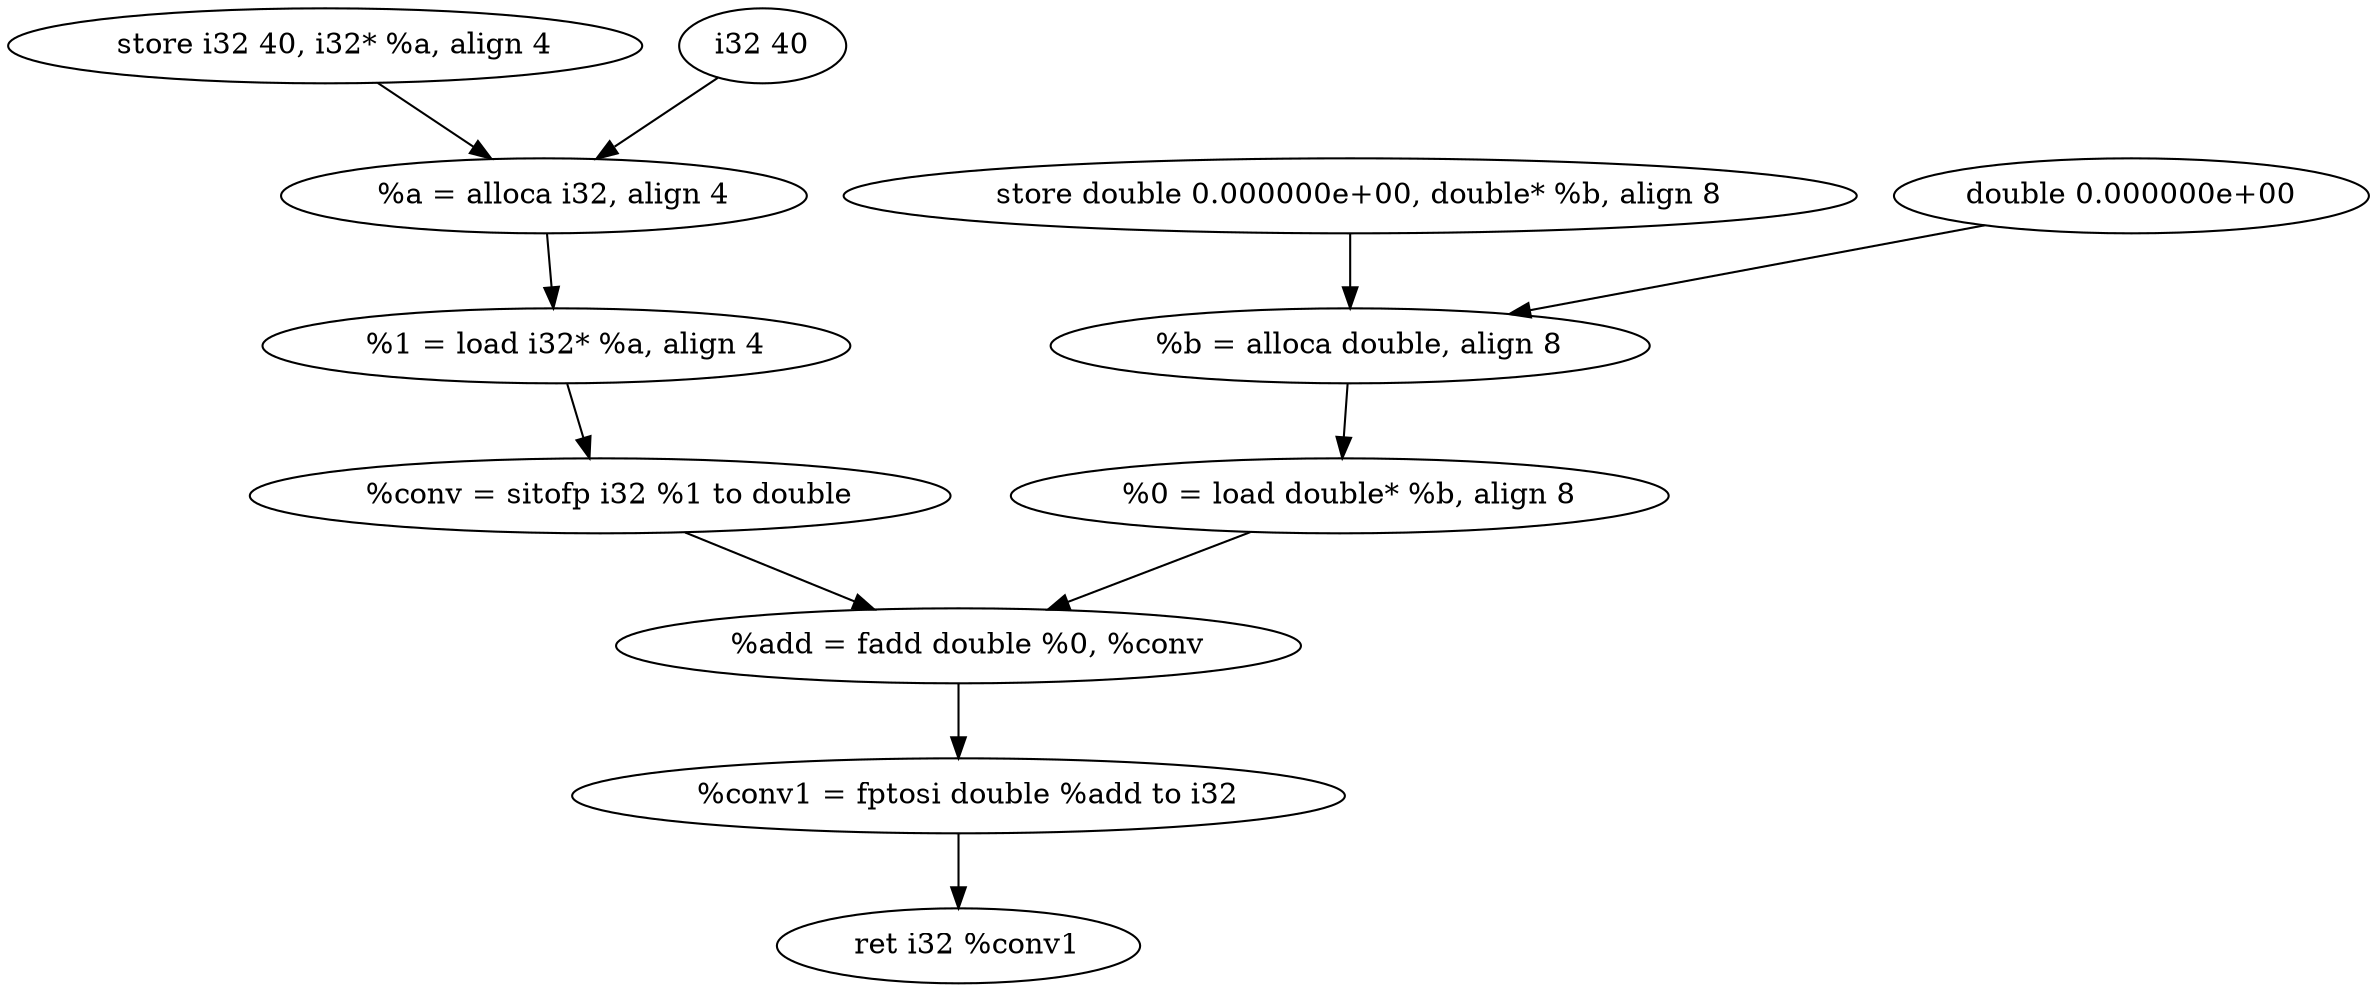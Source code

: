 digraph _Z3foov{

"  %b = alloca double, align 8";
"  %a = alloca i32, align 4";
"  store double 0.000000e+00, double* %b, align 8" -> "  %b = alloca double, align 8";
"double 0.000000e+00" -> "  %b = alloca double, align 8";
"  store i32 40, i32* %a, align 4" -> "  %a = alloca i32, align 4";
"i32 40" -> "  %a = alloca i32, align 4";
"  %b = alloca double, align 8" -> "  %0 = load double* %b, align 8";
"  %a = alloca i32, align 4" -> "  %1 = load i32* %a, align 4";
"  %1 = load i32* %a, align 4" -> "  %conv = sitofp i32 %1 to double";
"  %0 = load double* %b, align 8" -> "  %add = fadd double %0, %conv";
"  %conv = sitofp i32 %1 to double" -> "  %add = fadd double %0, %conv";
"  %add = fadd double %0, %conv" -> "  %conv1 = fptosi double %add to i32";
"  %conv1 = fptosi double %add to i32" -> "  ret i32 %conv1";

}
